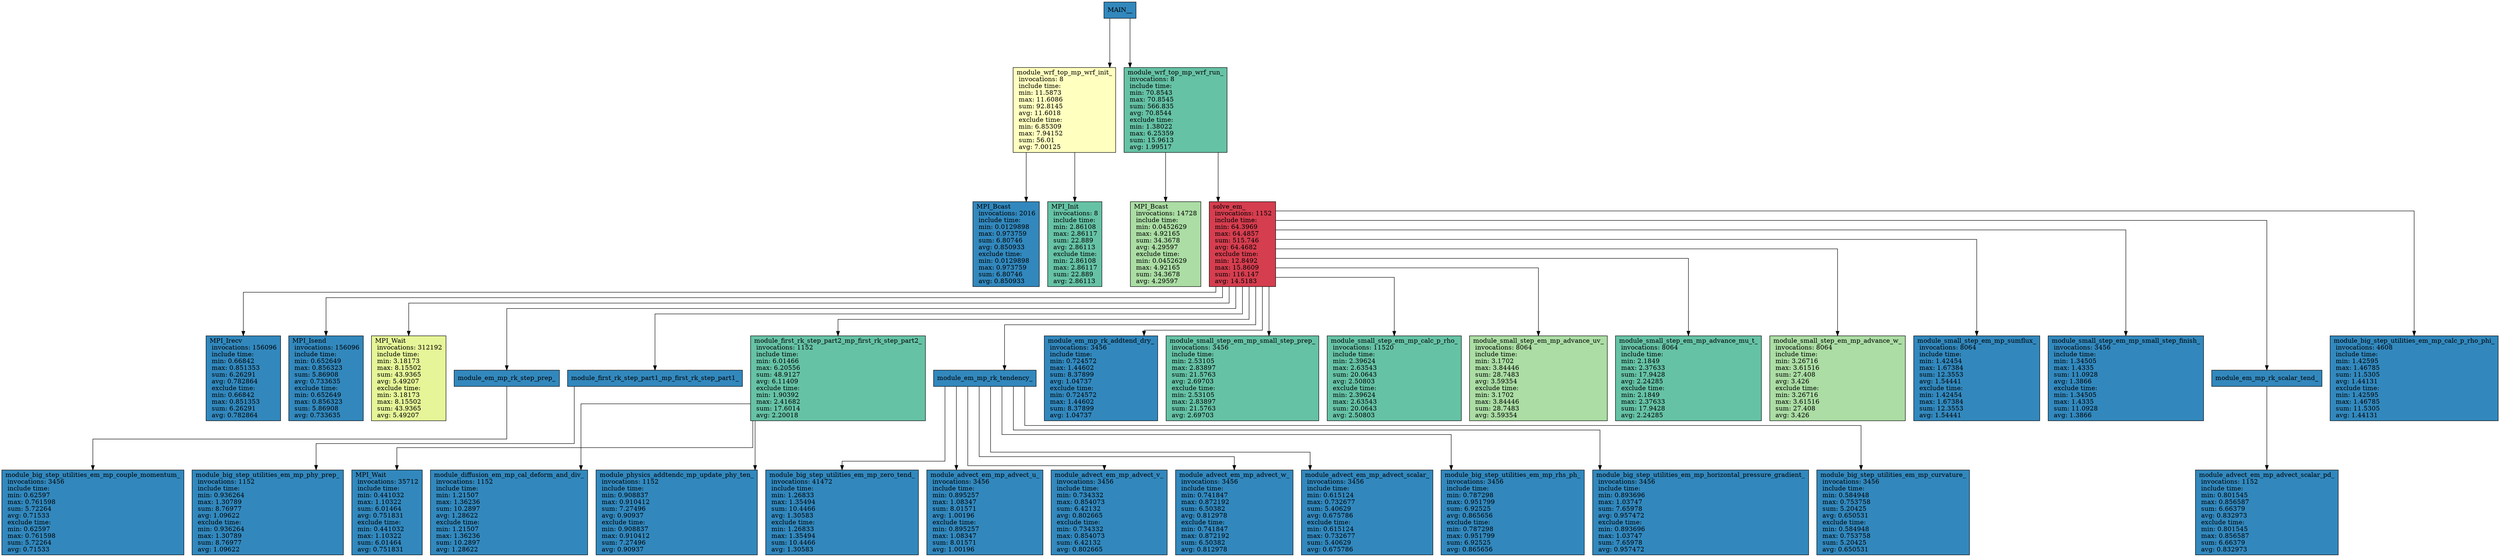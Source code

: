 digraph call_tree {
graph [splines=ortho, ranksep=1.5];
node [shape = record, colorscheme=spectral9];
edge [];

"1" [
 label = "module_wrf_top_mp_wrf_init_\l
 invocations: 8\l
 include time:\l
  min: 11.5873\l
  max: 11.6086\l
  sum: 92.8145\l
  avg: 11.6018\l
 exclude time:\l
  min: 6.85309\l
  max: 7.94152\l
  sum: 56.01\l
  avg: 7.00125\l
 "
 fillcolor=5,
 style=filled
];

0 -> 1;
"0" [label = "MAIN__"
 fillcolor=9,
 style=filled
];

"2" [
 label = "MPI_Bcast\l
 invocations: 2016\l
 include time:\l
  min: 0.0129898\l
  max: 0.973759\l
  sum: 6.80746\l
  avg: 0.850933\l
 exclude time:\l
  min: 0.0129898\l
  max: 0.973759\l
  sum: 6.80746\l
  avg: 0.850933\l
 "
 fillcolor=9,
 style=filled
];

1 -> 2;
"5" [
 label = "MPI_Init\l
 invocations: 8\l
 include time:\l
  min: 2.86108\l
  max: 2.86117\l
  sum: 22.889\l
  avg: 2.86113\l
 exclude time:\l
  min: 2.86108\l
  max: 2.86117\l
  sum: 22.889\l
  avg: 2.86113\l
 "
 fillcolor=8,
 style=filled
];

1 -> 5;
"30" [
 label = "module_wrf_top_mp_wrf_run_\l
 invocations: 8\l
 include time:\l
  min: 70.8543\l
  max: 70.8545\l
  sum: 566.835\l
  avg: 70.8544\l
 exclude time:\l
  min: 1.38022\l
  max: 6.25359\l
  sum: 15.9613\l
  avg: 1.99517\l
 "
 fillcolor=8,
 style=filled
];

0 -> 30;
"31" [
 label = "MPI_Bcast\l
 invocations: 14728\l
 include time:\l
  min: 0.0452629\l
  max: 4.92165\l
  sum: 34.3678\l
  avg: 4.29597\l
 exclude time:\l
  min: 0.0452629\l
  max: 4.92165\l
  sum: 34.3678\l
  avg: 4.29597\l
 "
 fillcolor=7,
 style=filled
];

30 -> 31;
"34" [
 label = "solve_em_\l
 invocations: 1152\l
 include time:\l
  min: 64.3969\l
  max: 64.4857\l
  sum: 515.746\l
  avg: 64.4682\l
 exclude time:\l
  min: 12.8492\l
  max: 15.8609\l
  sum: 116.147\l
  avg: 14.5183\l
 "
 fillcolor=1,
 style=filled
];

30 -> 34;
"35" [
 label = "MPI_Irecv\l
 invocations: 156096\l
 include time:\l
  min: 0.66842\l
  max: 0.851353\l
  sum: 6.26291\l
  avg: 0.782864\l
 exclude time:\l
  min: 0.66842\l
  max: 0.851353\l
  sum: 6.26291\l
  avg: 0.782864\l
 "
 fillcolor=9,
 style=filled
];

34 -> 35;
"36" [
 label = "MPI_Isend\l
 invocations: 156096\l
 include time:\l
  min: 0.652649\l
  max: 0.856323\l
  sum: 5.86908\l
  avg: 0.733635\l
 exclude time:\l
  min: 0.652649\l
  max: 0.856323\l
  sum: 5.86908\l
  avg: 0.733635\l
 "
 fillcolor=9,
 style=filled
];

34 -> 36;
"37" [
 label = "MPI_Wait\l
 invocations: 312192\l
 include time:\l
  min: 3.18173\l
  max: 8.15502\l
  sum: 43.9365\l
  avg: 5.49207\l
 exclude time:\l
  min: 3.18173\l
  max: 8.15502\l
  sum: 43.9365\l
  avg: 5.49207\l
 "
 fillcolor=6,
 style=filled
];

34 -> 37;
"43" [
 label = "module_big_step_utilities_em_mp_couple_momentum_\l
 invocations: 3456\l
 include time:\l
  min: 0.62597\l
  max: 0.761598\l
  sum: 5.72264\l
  avg: 0.71533\l
 exclude time:\l
  min: 0.62597\l
  max: 0.761598\l
  sum: 5.72264\l
  avg: 0.71533\l
 "
 fillcolor=9,
 style=filled
];

40 -> 43;
"40" [label = "module_em_mp_rk_step_prep_"
 fillcolor=9,
 style=filled
];

34 -> 40;
"55" [
 label = "module_big_step_utilities_em_mp_phy_prep_\l
 invocations: 1152\l
 include time:\l
  min: 0.936264\l
  max: 1.30789\l
  sum: 8.76977\l
  avg: 1.09622\l
 exclude time:\l
  min: 0.936264\l
  max: 1.30789\l
  sum: 8.76977\l
  avg: 1.09622\l
 "
 fillcolor=9,
 style=filled
];

49 -> 55;
"49" [label = "module_first_rk_step_part1_mp_first_rk_step_part1_"
 fillcolor=9,
 style=filled
];

34 -> 49;
"65" [
 label = "module_first_rk_step_part2_mp_first_rk_step_part2_\l
 invocations: 1152\l
 include time:\l
  min: 6.01466\l
  max: 6.20556\l
  sum: 48.9127\l
  avg: 6.11409\l
 exclude time:\l
  min: 1.90392\l
  max: 2.41682\l
  sum: 17.6014\l
  avg: 2.20018\l
 "
 fillcolor=8,
 style=filled
];

34 -> 65;
"68" [
 label = "MPI_Wait\l
 invocations: 35712\l
 include time:\l
  min: 0.441032\l
  max: 1.10322\l
  sum: 6.01464\l
  avg: 0.751831\l
 exclude time:\l
  min: 0.441032\l
  max: 1.10322\l
  sum: 6.01464\l
  avg: 0.751831\l
 "
 fillcolor=9,
 style=filled
];

65 -> 68;
"71" [
 label = "module_diffusion_em_mp_cal_deform_and_div_\l
 invocations: 1152\l
 include time:\l
  min: 1.21507\l
  max: 1.36236\l
  sum: 10.2897\l
  avg: 1.28622\l
 exclude time:\l
  min: 1.21507\l
  max: 1.36236\l
  sum: 10.2897\l
  avg: 1.28622\l
 "
 fillcolor=9,
 style=filled
];

65 -> 71;
"76" [
 label = "module_physics_addtendc_mp_update_phy_ten_\l
 invocations: 1152\l
 include time:\l
  min: 0.908837\l
  max: 0.910412\l
  sum: 7.27496\l
  avg: 0.90937\l
 exclude time:\l
  min: 0.908837\l
  max: 0.910412\l
  sum: 7.27496\l
  avg: 0.90937\l
 "
 fillcolor=9,
 style=filled
];

65 -> 76;
"78" [
 label = "module_big_step_utilities_em_mp_zero_tend_\l
 invocations: 41472\l
 include time:\l
  min: 1.26833\l
  max: 1.35494\l
  sum: 10.4466\l
  avg: 1.30583\l
 exclude time:\l
  min: 1.26833\l
  max: 1.35494\l
  sum: 10.4466\l
  avg: 1.30583\l
 "
 fillcolor=9,
 style=filled
];

77 -> 78;
"77" [label = "module_em_mp_rk_tendency_"
 fillcolor=9,
 style=filled
];

34 -> 77;
"79" [
 label = "module_advect_em_mp_advect_u_\l
 invocations: 3456\l
 include time:\l
  min: 0.895257\l
  max: 1.08347\l
  sum: 8.01571\l
  avg: 1.00196\l
 exclude time:\l
  min: 0.895257\l
  max: 1.08347\l
  sum: 8.01571\l
  avg: 1.00196\l
 "
 fillcolor=9,
 style=filled
];

77 -> 79;
"80" [
 label = "module_advect_em_mp_advect_v_\l
 invocations: 3456\l
 include time:\l
  min: 0.734332\l
  max: 0.854073\l
  sum: 6.42132\l
  avg: 0.802665\l
 exclude time:\l
  min: 0.734332\l
  max: 0.854073\l
  sum: 6.42132\l
  avg: 0.802665\l
 "
 fillcolor=9,
 style=filled
];

77 -> 80;
"81" [
 label = "module_advect_em_mp_advect_w_\l
 invocations: 3456\l
 include time:\l
  min: 0.741847\l
  max: 0.872192\l
  sum: 6.50382\l
  avg: 0.812978\l
 exclude time:\l
  min: 0.741847\l
  max: 0.872192\l
  sum: 6.50382\l
  avg: 0.812978\l
 "
 fillcolor=9,
 style=filled
];

77 -> 81;
"82" [
 label = "module_advect_em_mp_advect_scalar_\l
 invocations: 3456\l
 include time:\l
  min: 0.615124\l
  max: 0.732677\l
  sum: 5.40629\l
  avg: 0.675786\l
 exclude time:\l
  min: 0.615124\l
  max: 0.732677\l
  sum: 5.40629\l
  avg: 0.675786\l
 "
 fillcolor=9,
 style=filled
];

77 -> 82;
"83" [
 label = "module_big_step_utilities_em_mp_rhs_ph_\l
 invocations: 3456\l
 include time:\l
  min: 0.787298\l
  max: 0.951799\l
  sum: 6.92525\l
  avg: 0.865656\l
 exclude time:\l
  min: 0.787298\l
  max: 0.951799\l
  sum: 6.92525\l
  avg: 0.865656\l
 "
 fillcolor=9,
 style=filled
];

77 -> 83;
"84" [
 label = "module_big_step_utilities_em_mp_horizontal_pressure_gradient_\l
 invocations: 3456\l
 include time:\l
  min: 0.893696\l
  max: 1.03747\l
  sum: 7.65978\l
  avg: 0.957472\l
 exclude time:\l
  min: 0.893696\l
  max: 1.03747\l
  sum: 7.65978\l
  avg: 0.957472\l
 "
 fillcolor=9,
 style=filled
];

77 -> 84;
"88" [
 label = "module_big_step_utilities_em_mp_curvature_\l
 invocations: 3456\l
 include time:\l
  min: 0.584948\l
  max: 0.753758\l
  sum: 5.20425\l
  avg: 0.650531\l
 exclude time:\l
  min: 0.584948\l
  max: 0.753758\l
  sum: 5.20425\l
  avg: 0.650531\l
 "
 fillcolor=9,
 style=filled
];

77 -> 88;
"95" [
 label = "module_em_mp_rk_addtend_dry_\l
 invocations: 3456\l
 include time:\l
  min: 0.724572\l
  max: 1.44602\l
  sum: 8.37899\l
  avg: 1.04737\l
 exclude time:\l
  min: 0.724572\l
  max: 1.44602\l
  sum: 8.37899\l
  avg: 1.04737\l
 "
 fillcolor=9,
 style=filled
];

34 -> 95;
"96" [
 label = "module_small_step_em_mp_small_step_prep_\l
 invocations: 3456\l
 include time:\l
  min: 2.53105\l
  max: 2.83897\l
  sum: 21.5763\l
  avg: 2.69703\l
 exclude time:\l
  min: 2.53105\l
  max: 2.83897\l
  sum: 21.5763\l
  avg: 2.69703\l
 "
 fillcolor=8,
 style=filled
];

34 -> 96;
"97" [
 label = "module_small_step_em_mp_calc_p_rho_\l
 invocations: 11520\l
 include time:\l
  min: 2.39624\l
  max: 2.63543\l
  sum: 20.0643\l
  avg: 2.50803\l
 exclude time:\l
  min: 2.39624\l
  max: 2.63543\l
  sum: 20.0643\l
  avg: 2.50803\l
 "
 fillcolor=8,
 style=filled
];

34 -> 97;
"99" [
 label = "module_small_step_em_mp_advance_uv_\l
 invocations: 8064\l
 include time:\l
  min: 3.1702\l
  max: 3.84446\l
  sum: 28.7483\l
  avg: 3.59354\l
 exclude time:\l
  min: 3.1702\l
  max: 3.84446\l
  sum: 28.7483\l
  avg: 3.59354\l
 "
 fillcolor=7,
 style=filled
];

34 -> 99;
"100" [
 label = "module_small_step_em_mp_advance_mu_t_\l
 invocations: 8064\l
 include time:\l
  min: 2.1849\l
  max: 2.37633\l
  sum: 17.9428\l
  avg: 2.24285\l
 exclude time:\l
  min: 2.1849\l
  max: 2.37633\l
  sum: 17.9428\l
  avg: 2.24285\l
 "
 fillcolor=8,
 style=filled
];

34 -> 100;
"101" [
 label = "module_small_step_em_mp_advance_w_\l
 invocations: 8064\l
 include time:\l
  min: 3.26716\l
  max: 3.61516\l
  sum: 27.408\l
  avg: 3.426\l
 exclude time:\l
  min: 3.26716\l
  max: 3.61516\l
  sum: 27.408\l
  avg: 3.426\l
 "
 fillcolor=7,
 style=filled
];

34 -> 101;
"102" [
 label = "module_small_step_em_mp_sumflux_\l
 invocations: 8064\l
 include time:\l
  min: 1.42454\l
  max: 1.67384\l
  sum: 12.3553\l
  avg: 1.54441\l
 exclude time:\l
  min: 1.42454\l
  max: 1.67384\l
  sum: 12.3553\l
  avg: 1.54441\l
 "
 fillcolor=9,
 style=filled
];

34 -> 102;
"104" [
 label = "module_small_step_em_mp_small_step_finish_\l
 invocations: 3456\l
 include time:\l
  min: 1.34505\l
  max: 1.4335\l
  sum: 11.0928\l
  avg: 1.3866\l
 exclude time:\l
  min: 1.34505\l
  max: 1.4335\l
  sum: 11.0928\l
  avg: 1.3866\l
 "
 fillcolor=9,
 style=filled
];

34 -> 104;
"110" [
 label = "module_advect_em_mp_advect_scalar_pd_\l
 invocations: 1152\l
 include time:\l
  min: 0.801545\l
  max: 0.856587\l
  sum: 6.66379\l
  avg: 0.832973\l
 exclude time:\l
  min: 0.801545\l
  max: 0.856587\l
  sum: 6.66379\l
  avg: 0.832973\l
 "
 fillcolor=9,
 style=filled
];

105 -> 110;
"105" [label = "module_em_mp_rk_scalar_tend_"
 fillcolor=9,
 style=filled
];

34 -> 105;
"112" [
 label = "module_big_step_utilities_em_mp_calc_p_rho_phi_\l
 invocations: 4608\l
 include time:\l
  min: 1.42595\l
  max: 1.46785\l
  sum: 11.5305\l
  avg: 1.44131\l
 exclude time:\l
  min: 1.42595\l
  max: 1.46785\l
  sum: 11.5305\l
  avg: 1.44131\l
 "
 fillcolor=9,
 style=filled
];

34 -> 112;
}
